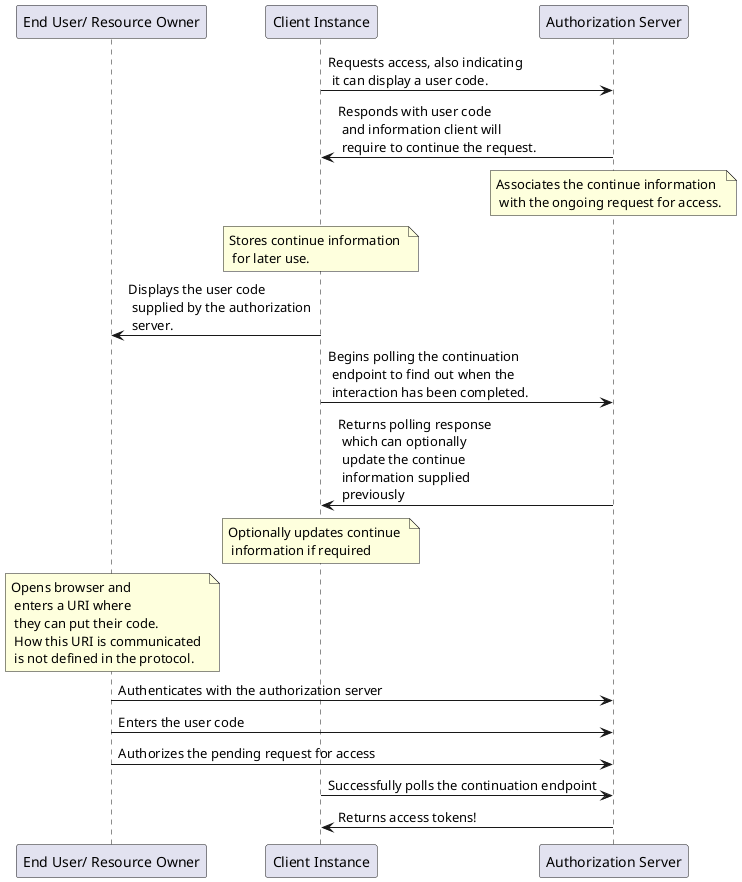 @startuml

Participant "End User/ Resource Owner" as end_user_resource_owner
Participant "Client Instance" as client_instance
Participant "Authorization Server" as authorization_server

client_instance -> authorization_server: Requests access, also indicating \n it can display a user code.
authorization_server -> client_instance: Responds with user code \n and information client will \n require to continue the request.
note over authorization_server: Associates the continue information \n with the ongoing request for access.
note over client_instance: Stores continue information \n for later use.
client_instance -> end_user_resource_owner: Displays the user code \n supplied by the authorization \n server.
client_instance -> authorization_server: Begins polling the continuation \n endpoint to find out when the \n interaction has been completed.
authorization_server -> client_instance: Returns polling response \n which can optionally \n update the continue \n information supplied \n previously
note over client_instance: Optionally updates continue \n information if required
note over end_user_resource_owner: Opens browser and \n enters a URI where \n they can put their code. \n How this URI is communicated \n is not defined in the protocol.
end_user_resource_owner -> authorization_server: Authenticates with the authorization server
end_user_resource_owner -> authorization_server: Enters the user code
end_user_resource_owner -> authorization_server: Authorizes the pending request for access
client_instance -> authorization_server: Successfully polls the continuation endpoint
authorization_server -> client_instance: Returns access tokens!

@enduml